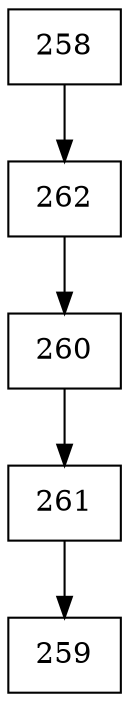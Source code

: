 digraph G {
  node [shape=record];
  node0 [label="{258}"];
  node0 -> node1;
  node1 [label="{262}"];
  node1 -> node2;
  node2 [label="{260}"];
  node2 -> node3;
  node3 [label="{261}"];
  node3 -> node4;
  node4 [label="{259}"];
}
